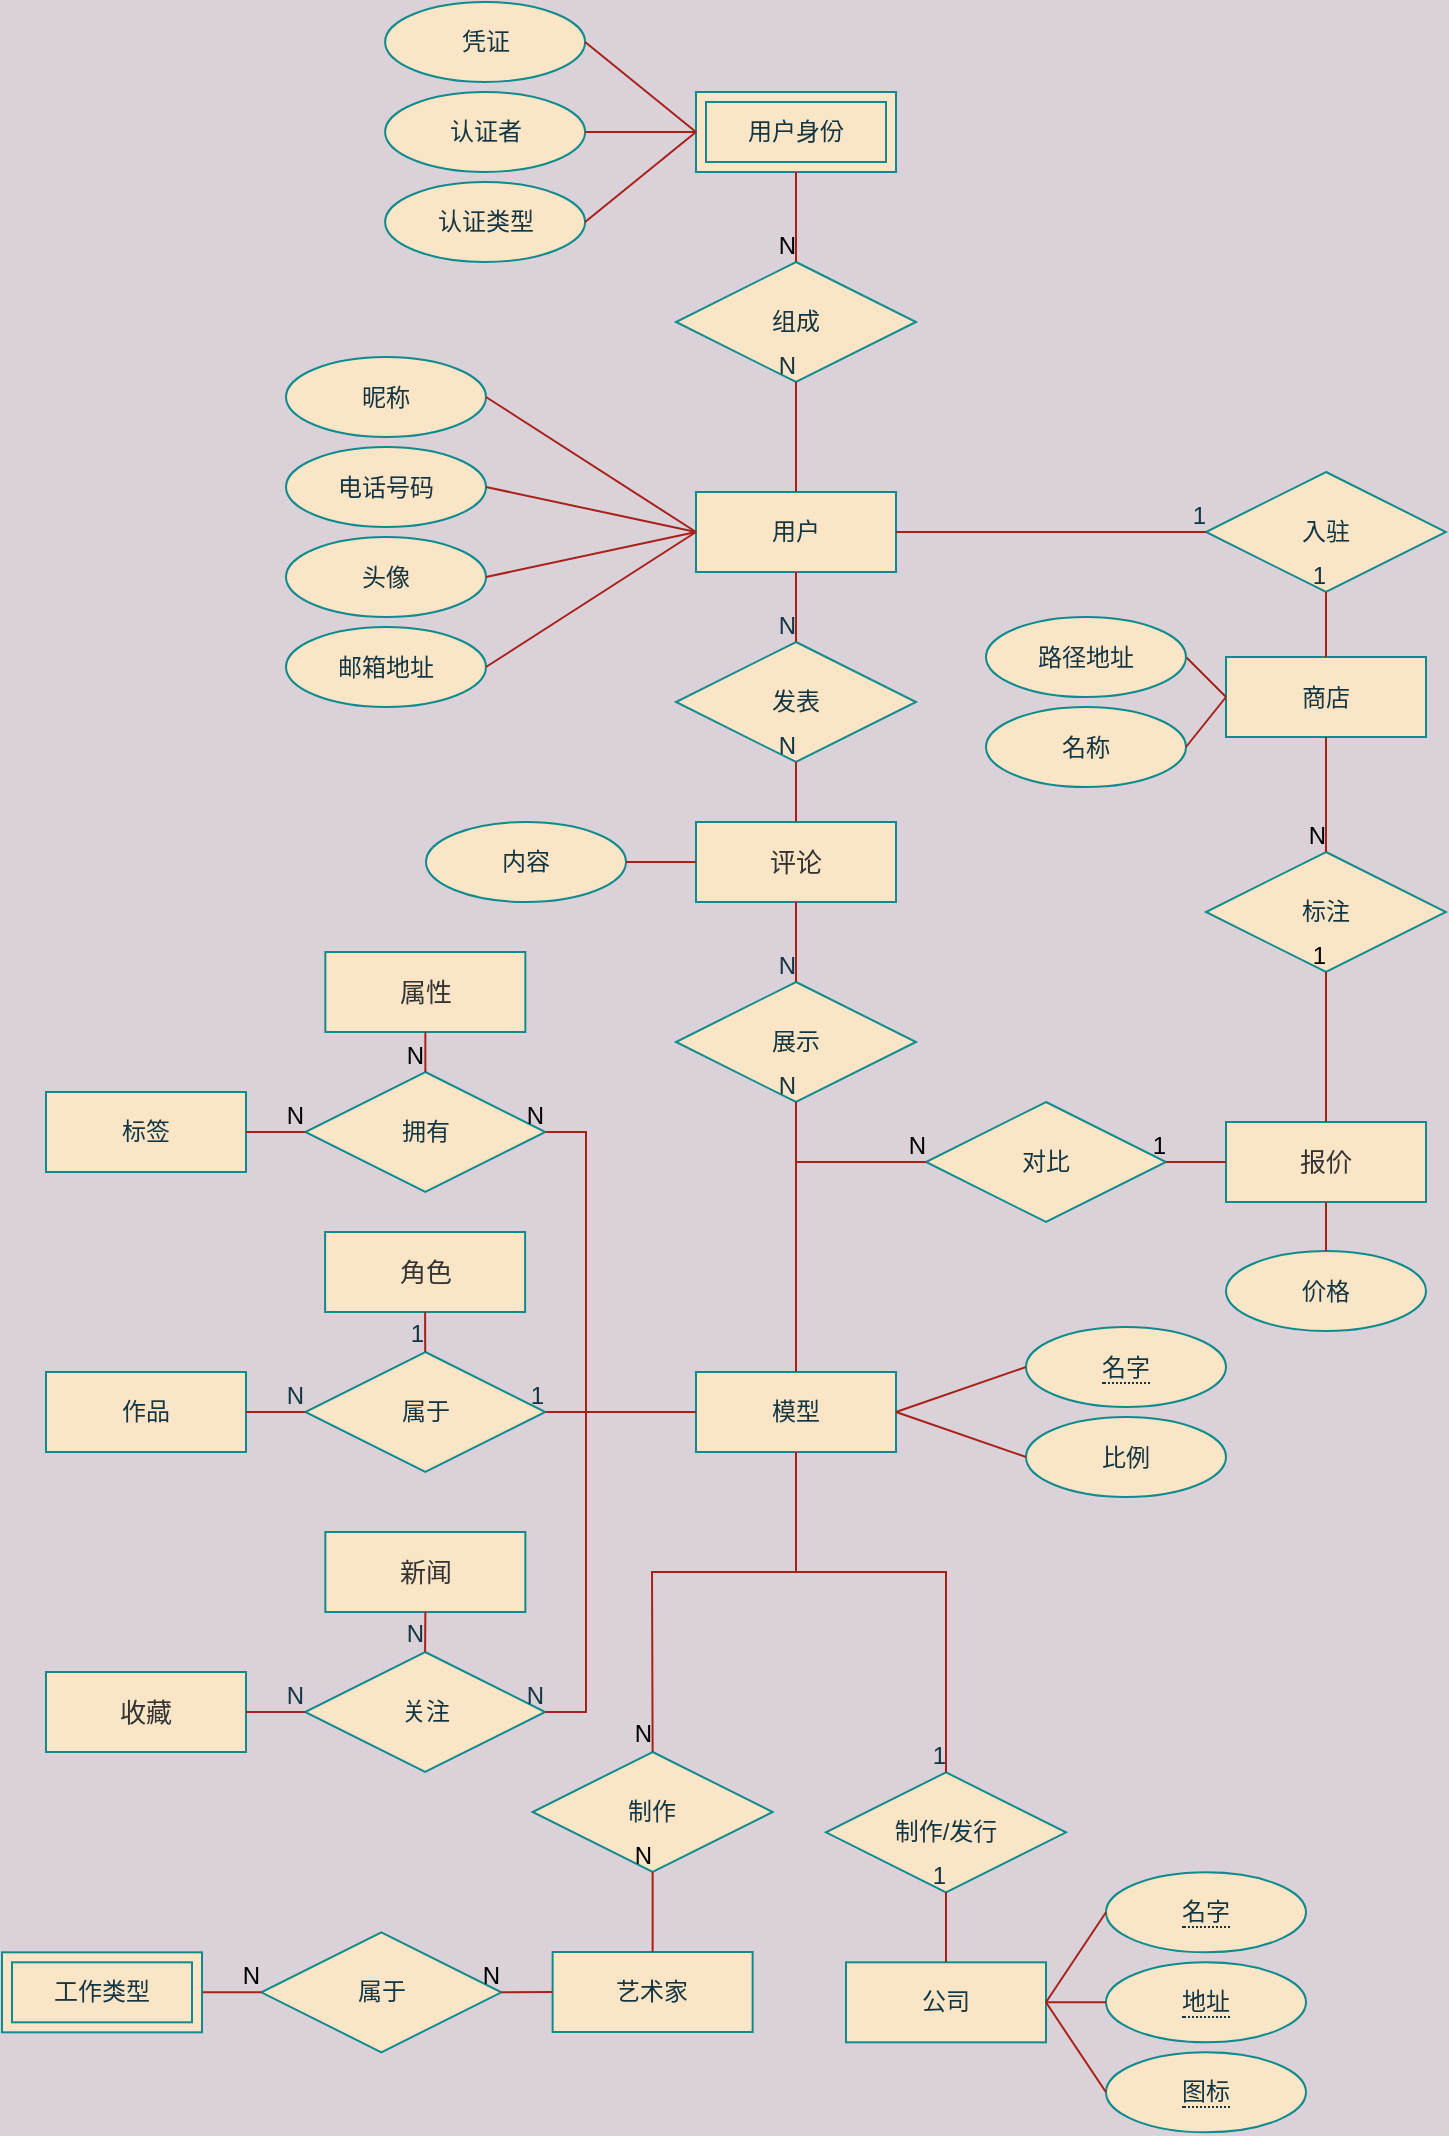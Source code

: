 <mxfile version="14.1.1" type="github">
  <diagram id="R2lEEEUBdFMjLlhIrx00" name="Page-1">
    <mxGraphModel dx="1727" dy="1070" grid="1" gridSize="10" guides="1" tooltips="1" connect="1" arrows="1" fold="1" page="1" pageScale="1" pageWidth="827" pageHeight="1169" background="#DAD2D8" math="0" shadow="0" extFonts="Permanent Marker^https://fonts.googleapis.com/css?family=Permanent+Marker">
      <root>
        <mxCell id="0" />
        <mxCell id="1" parent="0" />
        <mxCell id="1R20_Fz8d9oRuQxPapqD-1" value="用户" style="whiteSpace=wrap;html=1;align=center;fillColor=#FAE5C7;strokeColor=#0F8B8D;fontColor=#143642;" parent="1" vertex="1">
          <mxGeometry x="375" y="300" width="100" height="40" as="geometry" />
        </mxCell>
        <mxCell id="1R20_Fz8d9oRuQxPapqD-3" value="模型" style="whiteSpace=wrap;html=1;align=center;fillColor=#FAE5C7;strokeColor=#0F8B8D;fontColor=#143642;" parent="1" vertex="1">
          <mxGeometry x="375" y="740" width="100" height="40" as="geometry" />
        </mxCell>
        <mxCell id="1R20_Fz8d9oRuQxPapqD-4" value="商店" style="whiteSpace=wrap;html=1;align=center;fillColor=#FAE5C7;strokeColor=#0F8B8D;fontColor=#143642;" parent="1" vertex="1">
          <mxGeometry x="640" y="382.5" width="100" height="40" as="geometry" />
        </mxCell>
        <mxCell id="1R20_Fz8d9oRuQxPapqD-5" value="公司" style="whiteSpace=wrap;html=1;align=center;glass=0;fillColor=#FAE5C7;strokeColor=#0F8B8D;fontColor=#143642;" parent="1" vertex="1">
          <mxGeometry x="450" y="1035.16" width="100" height="40" as="geometry" />
        </mxCell>
        <mxCell id="1R20_Fz8d9oRuQxPapqD-7" value="艺术家" style="whiteSpace=wrap;html=1;align=center;fillColor=#FAE5C7;strokeColor=#0F8B8D;fontColor=#143642;" parent="1" vertex="1">
          <mxGeometry x="303.32" y="1030" width="100" height="40" as="geometry" />
        </mxCell>
        <mxCell id="1R20_Fz8d9oRuQxPapqD-9" value="标签" style="whiteSpace=wrap;html=1;align=center;fillColor=#FAE5C7;strokeColor=#0F8B8D;fontColor=#143642;" parent="1" vertex="1">
          <mxGeometry x="50" y="600" width="100" height="40" as="geometry" />
        </mxCell>
        <mxCell id="1R20_Fz8d9oRuQxPapqD-11" value="&lt;span style=&quot;color: rgb(51 , 51 , 51) ; font-family: &amp;#34;helvetica neue&amp;#34; , &amp;#34;helvetica&amp;#34; , &amp;#34;arial&amp;#34; , &amp;#34;hiragino sans gb&amp;#34; , &amp;#34;hiragino sans gb w3&amp;#34; , &amp;#34;microsoft yahei ui&amp;#34; , &amp;#34;microsoft yahei&amp;#34; , sans-serif ; font-size: 13px ; text-align: left&quot;&gt;角色&lt;/span&gt;" style="whiteSpace=wrap;html=1;align=center;fillColor=#FAE5C7;strokeColor=#0F8B8D;fontColor=#143642;" parent="1" vertex="1">
          <mxGeometry x="189.55" y="670" width="100" height="40" as="geometry" />
        </mxCell>
        <mxCell id="1R20_Fz8d9oRuQxPapqD-13" value="&lt;span style=&quot;color: rgb(51 , 51 , 51) ; font-family: &amp;#34;helvetica neue&amp;#34; , &amp;#34;helvetica&amp;#34; , &amp;#34;arial&amp;#34; , &amp;#34;hiragino sans gb&amp;#34; , &amp;#34;hiragino sans gb w3&amp;#34; , &amp;#34;microsoft yahei ui&amp;#34; , &amp;#34;microsoft yahei&amp;#34; , sans-serif ; font-size: 13px ; text-align: left&quot;&gt;属性&lt;/span&gt;" style="whiteSpace=wrap;html=1;align=center;fillColor=#FAE5C7;strokeColor=#0F8B8D;fontColor=#143642;" parent="1" vertex="1">
          <mxGeometry x="189.68" y="530" width="100" height="40" as="geometry" />
        </mxCell>
        <mxCell id="1R20_Fz8d9oRuQxPapqD-16" value="&lt;span style=&quot;color: rgb(51 , 51 , 51) ; font-family: &amp;#34;helvetica neue&amp;#34; , &amp;#34;helvetica&amp;#34; , &amp;#34;arial&amp;#34; , &amp;#34;hiragino sans gb&amp;#34; , &amp;#34;hiragino sans gb w3&amp;#34; , &amp;#34;microsoft yahei ui&amp;#34; , &amp;#34;microsoft yahei&amp;#34; , sans-serif ; font-size: 13px ; text-align: left&quot;&gt;评论&lt;/span&gt;" style="whiteSpace=wrap;html=1;align=center;fillColor=#FAE5C7;strokeColor=#0F8B8D;fontColor=#143642;" parent="1" vertex="1">
          <mxGeometry x="375" y="465" width="100" height="40" as="geometry" />
        </mxCell>
        <mxCell id="SKenWi33ArXRwIdqclE3-1" value="组成" style="shape=rhombus;perimeter=rhombusPerimeter;whiteSpace=wrap;html=1;align=center;fillColor=#FAE5C7;strokeColor=#0F8B8D;fontColor=#143642;" parent="1" vertex="1">
          <mxGeometry x="365" y="185" width="120" height="60" as="geometry" />
        </mxCell>
        <mxCell id="SKenWi33ArXRwIdqclE3-4" value="" style="endArrow=none;html=1;rounded=0;exitX=0.5;exitY=0;exitDx=0;exitDy=0;entryX=0.5;entryY=1;entryDx=0;entryDy=0;labelBackgroundColor=#DAD2D8;strokeColor=#A8201A;fontColor=#143642;" parent="1" source="1R20_Fz8d9oRuQxPapqD-1" target="SKenWi33ArXRwIdqclE3-1" edge="1">
          <mxGeometry relative="1" as="geometry">
            <mxPoint x="440" y="190" as="sourcePoint" />
            <mxPoint x="600" y="190" as="targetPoint" />
          </mxGeometry>
        </mxCell>
        <mxCell id="SKenWi33ArXRwIdqclE3-5" value="N" style="resizable=0;html=1;align=right;verticalAlign=bottom;fillColor=#FAE5C7;strokeColor=#0F8B8D;fontColor=#143642;" parent="SKenWi33ArXRwIdqclE3-4" connectable="0" vertex="1">
          <mxGeometry x="1" relative="1" as="geometry" />
        </mxCell>
        <mxCell id="SKenWi33ArXRwIdqclE3-37" value="发表" style="shape=rhombus;perimeter=rhombusPerimeter;whiteSpace=wrap;html=1;align=center;fillColor=#FAE5C7;strokeColor=#0F8B8D;fontColor=#143642;" parent="1" vertex="1">
          <mxGeometry x="365" y="375" width="120" height="60" as="geometry" />
        </mxCell>
        <mxCell id="SKenWi33ArXRwIdqclE3-39" value="" style="endArrow=none;html=1;rounded=0;exitX=0.5;exitY=1;exitDx=0;exitDy=0;entryX=0.5;entryY=0;entryDx=0;entryDy=0;labelBackgroundColor=#DAD2D8;strokeColor=#A8201A;fontColor=#143642;" parent="1" source="1R20_Fz8d9oRuQxPapqD-1" target="SKenWi33ArXRwIdqclE3-37" edge="1">
          <mxGeometry relative="1" as="geometry">
            <mxPoint x="360" y="250" as="sourcePoint" />
            <mxPoint x="520" y="250" as="targetPoint" />
          </mxGeometry>
        </mxCell>
        <mxCell id="SKenWi33ArXRwIdqclE3-40" value="N" style="resizable=0;html=1;align=right;verticalAlign=bottom;fillColor=#FAE5C7;strokeColor=#0F8B8D;fontColor=#143642;" parent="SKenWi33ArXRwIdqclE3-39" connectable="0" vertex="1">
          <mxGeometry x="1" relative="1" as="geometry" />
        </mxCell>
        <mxCell id="SKenWi33ArXRwIdqclE3-41" value="" style="endArrow=none;html=1;rounded=0;entryX=0.5;entryY=1;entryDx=0;entryDy=0;exitX=0.5;exitY=0;exitDx=0;exitDy=0;labelBackgroundColor=#DAD2D8;strokeColor=#A8201A;fontColor=#143642;" parent="1" source="1R20_Fz8d9oRuQxPapqD-16" target="SKenWi33ArXRwIdqclE3-37" edge="1">
          <mxGeometry relative="1" as="geometry">
            <mxPoint x="480" y="445" as="sourcePoint" />
            <mxPoint x="640" y="445" as="targetPoint" />
          </mxGeometry>
        </mxCell>
        <mxCell id="SKenWi33ArXRwIdqclE3-42" value="N" style="resizable=0;html=1;align=right;verticalAlign=bottom;fillColor=#FAE5C7;strokeColor=#0F8B8D;fontColor=#143642;" parent="SKenWi33ArXRwIdqclE3-41" connectable="0" vertex="1">
          <mxGeometry x="1" relative="1" as="geometry" />
        </mxCell>
        <mxCell id="SKenWi33ArXRwIdqclE3-43" value="展示" style="shape=rhombus;perimeter=rhombusPerimeter;whiteSpace=wrap;html=1;align=center;glass=0;fillColor=#FAE5C7;strokeColor=#0F8B8D;fontColor=#143642;" parent="1" vertex="1">
          <mxGeometry x="365" y="545" width="120" height="60" as="geometry" />
        </mxCell>
        <mxCell id="SKenWi33ArXRwIdqclE3-44" value="" style="endArrow=none;html=1;rounded=0;exitX=0.5;exitY=1;exitDx=0;exitDy=0;entryX=0.5;entryY=0;entryDx=0;entryDy=0;labelBackgroundColor=#DAD2D8;strokeColor=#A8201A;fontColor=#143642;" parent="1" source="1R20_Fz8d9oRuQxPapqD-16" target="SKenWi33ArXRwIdqclE3-43" edge="1">
          <mxGeometry relative="1" as="geometry">
            <mxPoint x="450" y="525" as="sourcePoint" />
            <mxPoint x="610" y="525" as="targetPoint" />
          </mxGeometry>
        </mxCell>
        <mxCell id="SKenWi33ArXRwIdqclE3-45" value="N" style="resizable=0;html=1;align=right;verticalAlign=bottom;fillColor=#FAE5C7;strokeColor=#0F8B8D;fontColor=#143642;" parent="SKenWi33ArXRwIdqclE3-44" connectable="0" vertex="1">
          <mxGeometry x="1" relative="1" as="geometry" />
        </mxCell>
        <mxCell id="SKenWi33ArXRwIdqclE3-48" value="" style="endArrow=none;html=1;rounded=0;entryX=0.5;entryY=1;entryDx=0;entryDy=0;exitX=0.5;exitY=0;exitDx=0;exitDy=0;labelBackgroundColor=#DAD2D8;strokeColor=#A8201A;fontColor=#143642;" parent="1" source="1R20_Fz8d9oRuQxPapqD-3" target="SKenWi33ArXRwIdqclE3-43" edge="1">
          <mxGeometry relative="1" as="geometry">
            <mxPoint x="460" y="495" as="sourcePoint" />
            <mxPoint x="620" y="495" as="targetPoint" />
          </mxGeometry>
        </mxCell>
        <mxCell id="SKenWi33ArXRwIdqclE3-49" value="N" style="resizable=0;html=1;align=right;verticalAlign=bottom;fillColor=#FAE5C7;strokeColor=#0F8B8D;fontColor=#143642;" parent="SKenWi33ArXRwIdqclE3-48" connectable="0" vertex="1">
          <mxGeometry x="1" relative="1" as="geometry" />
        </mxCell>
        <mxCell id="SKenWi33ArXRwIdqclE3-50" value="作品" style="whiteSpace=wrap;html=1;align=center;glass=0;fillColor=#FAE5C7;strokeColor=#0F8B8D;fontColor=#143642;" parent="1" vertex="1">
          <mxGeometry x="50" y="740" width="100" height="40" as="geometry" />
        </mxCell>
        <mxCell id="SKenWi33ArXRwIdqclE3-53" value="入驻" style="shape=rhombus;perimeter=rhombusPerimeter;whiteSpace=wrap;html=1;align=center;glass=0;fillColor=#FAE5C7;strokeColor=#0F8B8D;fontColor=#143642;" parent="1" vertex="1">
          <mxGeometry x="630" y="290" width="120" height="60" as="geometry" />
        </mxCell>
        <mxCell id="SKenWi33ArXRwIdqclE3-54" value="" style="endArrow=none;html=1;rounded=0;exitX=1;exitY=0.5;exitDx=0;exitDy=0;entryX=0;entryY=0.5;entryDx=0;entryDy=0;labelBackgroundColor=#DAD2D8;strokeColor=#A8201A;fontColor=#143642;" parent="1" source="1R20_Fz8d9oRuQxPapqD-1" target="SKenWi33ArXRwIdqclE3-53" edge="1">
          <mxGeometry relative="1" as="geometry">
            <mxPoint x="490" y="260" as="sourcePoint" />
            <mxPoint x="650" y="260" as="targetPoint" />
          </mxGeometry>
        </mxCell>
        <mxCell id="SKenWi33ArXRwIdqclE3-55" value="1" style="resizable=0;html=1;align=right;verticalAlign=bottom;fillColor=#FAE5C7;strokeColor=#0F8B8D;fontColor=#143642;" parent="SKenWi33ArXRwIdqclE3-54" connectable="0" vertex="1">
          <mxGeometry x="1" relative="1" as="geometry" />
        </mxCell>
        <mxCell id="SKenWi33ArXRwIdqclE3-56" value="" style="endArrow=none;html=1;rounded=0;entryX=0.5;entryY=1;entryDx=0;entryDy=0;exitX=0.5;exitY=0;exitDx=0;exitDy=0;labelBackgroundColor=#DAD2D8;strokeColor=#A8201A;fontColor=#143642;" parent="1" source="1R20_Fz8d9oRuQxPapqD-4" target="SKenWi33ArXRwIdqclE3-53" edge="1">
          <mxGeometry relative="1" as="geometry">
            <mxPoint x="560" y="477.5" as="sourcePoint" />
            <mxPoint x="690" y="417.5" as="targetPoint" />
          </mxGeometry>
        </mxCell>
        <mxCell id="SKenWi33ArXRwIdqclE3-57" value="1" style="resizable=0;html=1;align=right;verticalAlign=bottom;fillColor=#FAE5C7;strokeColor=#0F8B8D;fontColor=#143642;" parent="SKenWi33ArXRwIdqclE3-56" connectable="0" vertex="1">
          <mxGeometry x="1" relative="1" as="geometry" />
        </mxCell>
        <mxCell id="SKenWi33ArXRwIdqclE3-58" value="&lt;span style=&quot;color: rgb(51 , 51 , 51) ; font-family: &amp;#34;helvetica neue&amp;#34; , &amp;#34;helvetica&amp;#34; , &amp;#34;arial&amp;#34; , &amp;#34;hiragino sans gb&amp;#34; , &amp;#34;hiragino sans gb w3&amp;#34; , &amp;#34;microsoft yahei ui&amp;#34; , &amp;#34;microsoft yahei&amp;#34; , sans-serif ; font-size: 13px ; text-align: left&quot;&gt;报价&lt;/span&gt;" style="whiteSpace=wrap;html=1;align=center;glass=0;fillColor=#FAE5C7;strokeColor=#0F8B8D;fontColor=#143642;" parent="1" vertex="1">
          <mxGeometry x="640" y="615" width="100" height="40" as="geometry" />
        </mxCell>
        <mxCell id="SKenWi33ArXRwIdqclE3-74" value="制作/发行" style="shape=rhombus;perimeter=rhombusPerimeter;whiteSpace=wrap;html=1;align=center;glass=0;fillColor=#FAE5C7;strokeColor=#0F8B8D;fontColor=#143642;" parent="1" vertex="1">
          <mxGeometry x="440" y="940.16" width="120" height="60" as="geometry" />
        </mxCell>
        <mxCell id="SKenWi33ArXRwIdqclE3-80" value="" style="endArrow=none;html=1;rounded=0;exitX=0.5;exitY=1;exitDx=0;exitDy=0;entryX=0.5;entryY=0;entryDx=0;entryDy=0;labelBackgroundColor=#DAD2D8;strokeColor=#A8201A;fontColor=#143642;" parent="1" source="1R20_Fz8d9oRuQxPapqD-3" target="SKenWi33ArXRwIdqclE3-74" edge="1">
          <mxGeometry relative="1" as="geometry">
            <mxPoint x="430" y="830" as="sourcePoint" />
            <mxPoint x="590" y="830" as="targetPoint" />
            <Array as="points">
              <mxPoint x="425" y="840" />
              <mxPoint x="500" y="840" />
            </Array>
          </mxGeometry>
        </mxCell>
        <mxCell id="SKenWi33ArXRwIdqclE3-81" value="1" style="resizable=0;html=1;align=right;verticalAlign=bottom;fillColor=#FAE5C7;strokeColor=#0F8B8D;fontColor=#143642;" parent="SKenWi33ArXRwIdqclE3-80" connectable="0" vertex="1">
          <mxGeometry x="1" relative="1" as="geometry" />
        </mxCell>
        <mxCell id="SKenWi33ArXRwIdqclE3-82" value="" style="endArrow=none;html=1;rounded=0;exitX=0.5;exitY=0;exitDx=0;exitDy=0;entryX=0.5;entryY=1;entryDx=0;entryDy=0;labelBackgroundColor=#DAD2D8;strokeColor=#A8201A;fontColor=#143642;" parent="1" source="1R20_Fz8d9oRuQxPapqD-5" target="SKenWi33ArXRwIdqclE3-74" edge="1">
          <mxGeometry relative="1" as="geometry">
            <mxPoint x="300" y="1050.16" as="sourcePoint" />
            <mxPoint x="570" y="930.16" as="targetPoint" />
          </mxGeometry>
        </mxCell>
        <mxCell id="SKenWi33ArXRwIdqclE3-83" value="1" style="resizable=0;html=1;align=right;verticalAlign=bottom;fillColor=#FAE5C7;strokeColor=#0F8B8D;fontColor=#143642;" parent="SKenWi33ArXRwIdqclE3-82" connectable="0" vertex="1">
          <mxGeometry x="1" relative="1" as="geometry" />
        </mxCell>
        <mxCell id="SKenWi33ArXRwIdqclE3-84" value="属于" style="shape=rhombus;perimeter=rhombusPerimeter;whiteSpace=wrap;html=1;align=center;glass=0;fillColor=#FAE5C7;strokeColor=#0F8B8D;fontColor=#143642;" parent="1" vertex="1">
          <mxGeometry x="179.68" y="730" width="120" height="60" as="geometry" />
        </mxCell>
        <mxCell id="SKenWi33ArXRwIdqclE3-85" value="" style="endArrow=none;html=1;rounded=0;entryX=1;entryY=0.5;entryDx=0;entryDy=0;exitX=0;exitY=0.5;exitDx=0;exitDy=0;labelBackgroundColor=#DAD2D8;strokeColor=#A8201A;fontColor=#143642;" parent="1" source="1R20_Fz8d9oRuQxPapqD-3" target="SKenWi33ArXRwIdqclE3-84" edge="1">
          <mxGeometry relative="1" as="geometry">
            <mxPoint x="380" y="850" as="sourcePoint" />
            <mxPoint x="540" y="850" as="targetPoint" />
            <Array as="points">
              <mxPoint x="320" y="760" />
            </Array>
          </mxGeometry>
        </mxCell>
        <mxCell id="SKenWi33ArXRwIdqclE3-86" value="1" style="resizable=0;html=1;align=right;verticalAlign=bottom;fillColor=#FAE5C7;strokeColor=#0F8B8D;fontColor=#143642;" parent="SKenWi33ArXRwIdqclE3-85" connectable="0" vertex="1">
          <mxGeometry x="1" relative="1" as="geometry" />
        </mxCell>
        <mxCell id="SKenWi33ArXRwIdqclE3-92" value="" style="endArrow=none;html=1;rounded=0;entryX=0;entryY=0.5;entryDx=0;entryDy=0;exitX=1;exitY=0.5;exitDx=0;exitDy=0;labelBackgroundColor=#DAD2D8;strokeColor=#A8201A;fontColor=#143642;" parent="1" source="SKenWi33ArXRwIdqclE3-50" target="SKenWi33ArXRwIdqclE3-84" edge="1">
          <mxGeometry relative="1" as="geometry">
            <mxPoint x="179.68" y="890" as="sourcePoint" />
            <mxPoint x="339.68" y="890" as="targetPoint" />
          </mxGeometry>
        </mxCell>
        <mxCell id="SKenWi33ArXRwIdqclE3-93" value="N" style="resizable=0;html=1;align=right;verticalAlign=bottom;fillColor=#FAE5C7;strokeColor=#0F8B8D;fontColor=#143642;" parent="SKenWi33ArXRwIdqclE3-92" connectable="0" vertex="1">
          <mxGeometry x="1" relative="1" as="geometry" />
        </mxCell>
        <mxCell id="SKenWi33ArXRwIdqclE3-97" value="" style="endArrow=none;html=1;rounded=0;exitX=0.5;exitY=1;exitDx=0;exitDy=0;labelBackgroundColor=#DAD2D8;strokeColor=#A8201A;fontColor=#143642;" parent="1" source="1R20_Fz8d9oRuQxPapqD-11" target="SKenWi33ArXRwIdqclE3-84" edge="1">
          <mxGeometry relative="1" as="geometry">
            <mxPoint x="639.55" y="710" as="sourcePoint" />
            <mxPoint x="260" y="770" as="targetPoint" />
          </mxGeometry>
        </mxCell>
        <mxCell id="SKenWi33ArXRwIdqclE3-98" value="1" style="resizable=0;html=1;align=right;verticalAlign=bottom;fillColor=#FAE5C7;strokeColor=#0F8B8D;fontColor=#143642;" parent="SKenWi33ArXRwIdqclE3-97" connectable="0" vertex="1">
          <mxGeometry x="1" relative="1" as="geometry" />
        </mxCell>
        <mxCell id="djBL_zfnkZg27sY6-a1C-2" value="标注" style="shape=rhombus;perimeter=rhombusPerimeter;whiteSpace=wrap;html=1;align=center;rounded=0;sketch=0;strokeColor=#0F8B8D;fillColor=#FAE5C7;fontColor=#143642;" parent="1" vertex="1">
          <mxGeometry x="630" y="480" width="120" height="60" as="geometry" />
        </mxCell>
        <mxCell id="djBL_zfnkZg27sY6-a1C-6" value="" style="endArrow=none;html=1;rounded=0;strokeColor=#A8201A;fillColor=#FAE5C7;fontColor=#143642;exitX=0.5;exitY=1;exitDx=0;exitDy=0;entryX=0.5;entryY=0;entryDx=0;entryDy=0;" parent="1" source="1R20_Fz8d9oRuQxPapqD-4" target="djBL_zfnkZg27sY6-a1C-2" edge="1">
          <mxGeometry relative="1" as="geometry">
            <mxPoint x="700" y="375" as="sourcePoint" />
            <mxPoint x="780" y="375" as="targetPoint" />
          </mxGeometry>
        </mxCell>
        <mxCell id="djBL_zfnkZg27sY6-a1C-7" value="N" style="resizable=0;html=1;align=right;verticalAlign=bottom;" parent="djBL_zfnkZg27sY6-a1C-6" connectable="0" vertex="1">
          <mxGeometry x="1" relative="1" as="geometry" />
        </mxCell>
        <mxCell id="djBL_zfnkZg27sY6-a1C-10" value="对比" style="shape=rhombus;perimeter=rhombusPerimeter;whiteSpace=wrap;html=1;align=center;rounded=0;sketch=0;strokeColor=#0F8B8D;fillColor=#FAE5C7;fontColor=#143642;" parent="1" vertex="1">
          <mxGeometry x="490" y="605" width="120" height="60" as="geometry" />
        </mxCell>
        <mxCell id="djBL_zfnkZg27sY6-a1C-11" value="" style="endArrow=none;html=1;rounded=0;strokeColor=#A8201A;fillColor=#FAE5C7;fontColor=#143642;entryX=0;entryY=0.5;entryDx=0;entryDy=0;exitX=0.5;exitY=0;exitDx=0;exitDy=0;" parent="1" source="1R20_Fz8d9oRuQxPapqD-3" target="djBL_zfnkZg27sY6-a1C-10" edge="1">
          <mxGeometry relative="1" as="geometry">
            <mxPoint x="480" y="625" as="sourcePoint" />
            <mxPoint x="640" y="625" as="targetPoint" />
            <Array as="points">
              <mxPoint x="425" y="635" />
            </Array>
          </mxGeometry>
        </mxCell>
        <mxCell id="djBL_zfnkZg27sY6-a1C-12" value="N" style="resizable=0;html=1;align=right;verticalAlign=bottom;" parent="djBL_zfnkZg27sY6-a1C-11" connectable="0" vertex="1">
          <mxGeometry x="1" relative="1" as="geometry" />
        </mxCell>
        <mxCell id="djBL_zfnkZg27sY6-a1C-15" value="" style="endArrow=none;html=1;rounded=0;strokeColor=#A8201A;fillColor=#FAE5C7;fontColor=#143642;entryX=1;entryY=0.5;entryDx=0;entryDy=0;exitX=0;exitY=0.5;exitDx=0;exitDy=0;" parent="1" source="SKenWi33ArXRwIdqclE3-58" target="djBL_zfnkZg27sY6-a1C-10" edge="1">
          <mxGeometry relative="1" as="geometry">
            <mxPoint x="570" y="485" as="sourcePoint" />
            <mxPoint x="680" y="515" as="targetPoint" />
          </mxGeometry>
        </mxCell>
        <mxCell id="djBL_zfnkZg27sY6-a1C-16" value="1" style="resizable=0;html=1;align=right;verticalAlign=bottom;" parent="djBL_zfnkZg27sY6-a1C-15" connectable="0" vertex="1">
          <mxGeometry x="1" relative="1" as="geometry" />
        </mxCell>
        <mxCell id="djBL_zfnkZg27sY6-a1C-17" value="" style="endArrow=none;html=1;rounded=0;strokeColor=#A8201A;fillColor=#FAE5C7;fontColor=#143642;exitX=0.5;exitY=0;exitDx=0;exitDy=0;entryX=0.5;entryY=1;entryDx=0;entryDy=0;" parent="1" source="SKenWi33ArXRwIdqclE3-58" target="djBL_zfnkZg27sY6-a1C-2" edge="1">
          <mxGeometry relative="1" as="geometry">
            <mxPoint x="760" y="465" as="sourcePoint" />
            <mxPoint x="920" y="465" as="targetPoint" />
          </mxGeometry>
        </mxCell>
        <mxCell id="djBL_zfnkZg27sY6-a1C-18" value="1" style="resizable=0;html=1;align=right;verticalAlign=bottom;" parent="djBL_zfnkZg27sY6-a1C-17" connectable="0" vertex="1">
          <mxGeometry x="1" relative="1" as="geometry" />
        </mxCell>
        <mxCell id="djBL_zfnkZg27sY6-a1C-19" value="用户身份" style="shape=ext;margin=3;double=1;whiteSpace=wrap;html=1;align=center;rounded=0;sketch=0;strokeColor=#0F8B8D;fillColor=#FAE5C7;fontColor=#143642;" parent="1" vertex="1">
          <mxGeometry x="375" y="100" width="100" height="40" as="geometry" />
        </mxCell>
        <mxCell id="djBL_zfnkZg27sY6-a1C-20" value="认证类型" style="ellipse;whiteSpace=wrap;html=1;align=center;rounded=0;sketch=0;strokeColor=#0F8B8D;fillColor=#FAE5C7;fontColor=#143642;" parent="1" vertex="1">
          <mxGeometry x="219.55" y="145" width="100" height="40" as="geometry" />
        </mxCell>
        <mxCell id="djBL_zfnkZg27sY6-a1C-21" value="认证者" style="ellipse;whiteSpace=wrap;html=1;align=center;rounded=0;sketch=0;strokeColor=#0F8B8D;fillColor=#FAE5C7;fontColor=#143642;" parent="1" vertex="1">
          <mxGeometry x="219.55" y="100" width="100" height="40" as="geometry" />
        </mxCell>
        <mxCell id="djBL_zfnkZg27sY6-a1C-22" value="凭证" style="ellipse;whiteSpace=wrap;html=1;align=center;rounded=0;sketch=0;strokeColor=#0F8B8D;fillColor=#FAE5C7;fontColor=#143642;" parent="1" vertex="1">
          <mxGeometry x="219.55" y="55" width="100" height="40" as="geometry" />
        </mxCell>
        <mxCell id="djBL_zfnkZg27sY6-a1C-24" value="" style="endArrow=none;html=1;rounded=0;strokeColor=#A8201A;fillColor=#FAE5C7;fontColor=#143642;exitX=1;exitY=0.5;exitDx=0;exitDy=0;entryX=0;entryY=0.5;entryDx=0;entryDy=0;" parent="1" source="djBL_zfnkZg27sY6-a1C-20" target="djBL_zfnkZg27sY6-a1C-19" edge="1">
          <mxGeometry relative="1" as="geometry">
            <mxPoint x="290" y="100" as="sourcePoint" />
            <mxPoint x="370" y="120" as="targetPoint" />
          </mxGeometry>
        </mxCell>
        <mxCell id="djBL_zfnkZg27sY6-a1C-25" value="" style="endArrow=none;html=1;rounded=0;strokeColor=#A8201A;fillColor=#FAE5C7;fontColor=#143642;exitX=1;exitY=0.5;exitDx=0;exitDy=0;entryX=0;entryY=0.5;entryDx=0;entryDy=0;" parent="1" source="djBL_zfnkZg27sY6-a1C-21" target="djBL_zfnkZg27sY6-a1C-19" edge="1">
          <mxGeometry relative="1" as="geometry">
            <mxPoint x="335" y="80" as="sourcePoint" />
            <mxPoint x="350" y="120" as="targetPoint" />
          </mxGeometry>
        </mxCell>
        <mxCell id="djBL_zfnkZg27sY6-a1C-26" value="" style="endArrow=none;html=1;rounded=0;strokeColor=#A8201A;fillColor=#FAE5C7;fontColor=#143642;exitX=1;exitY=0.5;exitDx=0;exitDy=0;entryX=0;entryY=0.5;entryDx=0;entryDy=0;" parent="1" source="djBL_zfnkZg27sY6-a1C-22" target="djBL_zfnkZg27sY6-a1C-19" edge="1">
          <mxGeometry relative="1" as="geometry">
            <mxPoint x="345" y="90" as="sourcePoint" />
            <mxPoint x="360" y="160" as="targetPoint" />
          </mxGeometry>
        </mxCell>
        <mxCell id="djBL_zfnkZg27sY6-a1C-27" value="电话号码" style="ellipse;whiteSpace=wrap;html=1;align=center;rounded=0;sketch=0;strokeColor=#0F8B8D;fillColor=#FAE5C7;fontColor=#143642;" parent="1" vertex="1">
          <mxGeometry x="170" y="277.5" width="100" height="40" as="geometry" />
        </mxCell>
        <mxCell id="djBL_zfnkZg27sY6-a1C-28" value="昵称" style="ellipse;whiteSpace=wrap;html=1;align=center;rounded=0;sketch=0;strokeColor=#0F8B8D;fillColor=#FAE5C7;fontColor=#143642;" parent="1" vertex="1">
          <mxGeometry x="170" y="232.5" width="100" height="40" as="geometry" />
        </mxCell>
        <mxCell id="djBL_zfnkZg27sY6-a1C-29" value="邮箱地址" style="ellipse;whiteSpace=wrap;html=1;align=center;rounded=0;sketch=0;strokeColor=#0F8B8D;fillColor=#FAE5C7;fontColor=#143642;" parent="1" vertex="1">
          <mxGeometry x="170" y="367.5" width="100" height="40" as="geometry" />
        </mxCell>
        <mxCell id="djBL_zfnkZg27sY6-a1C-30" value="头像" style="ellipse;whiteSpace=wrap;html=1;align=center;rounded=0;sketch=0;strokeColor=#0F8B8D;fillColor=#FAE5C7;fontColor=#143642;" parent="1" vertex="1">
          <mxGeometry x="170" y="322.5" width="100" height="40" as="geometry" />
        </mxCell>
        <mxCell id="djBL_zfnkZg27sY6-a1C-31" value="" style="endArrow=none;html=1;rounded=0;strokeColor=#A8201A;fillColor=#FAE5C7;fontColor=#143642;exitX=1;exitY=0.5;exitDx=0;exitDy=0;entryX=0;entryY=0.5;entryDx=0;entryDy=0;" parent="1" source="djBL_zfnkZg27sY6-a1C-28" target="1R20_Fz8d9oRuQxPapqD-1" edge="1">
          <mxGeometry relative="1" as="geometry">
            <mxPoint x="530" y="70" as="sourcePoint" />
            <mxPoint x="435" y="110" as="targetPoint" />
          </mxGeometry>
        </mxCell>
        <mxCell id="djBL_zfnkZg27sY6-a1C-32" value="" style="endArrow=none;html=1;rounded=0;strokeColor=#A8201A;fillColor=#FAE5C7;fontColor=#143642;exitX=1;exitY=0.5;exitDx=0;exitDy=0;entryX=0;entryY=0.5;entryDx=0;entryDy=0;" parent="1" source="djBL_zfnkZg27sY6-a1C-27" target="1R20_Fz8d9oRuQxPapqD-1" edge="1">
          <mxGeometry relative="1" as="geometry">
            <mxPoint x="660" y="90" as="sourcePoint" />
            <mxPoint x="580" y="180" as="targetPoint" />
          </mxGeometry>
        </mxCell>
        <mxCell id="djBL_zfnkZg27sY6-a1C-33" value="" style="endArrow=none;html=1;rounded=0;strokeColor=#A8201A;fillColor=#FAE5C7;fontColor=#143642;entryX=0;entryY=0.5;entryDx=0;entryDy=0;exitX=1;exitY=0.5;exitDx=0;exitDy=0;" parent="1" source="djBL_zfnkZg27sY6-a1C-30" target="1R20_Fz8d9oRuQxPapqD-1" edge="1">
          <mxGeometry relative="1" as="geometry">
            <mxPoint x="240" y="350" as="sourcePoint" />
            <mxPoint x="590" y="190" as="targetPoint" />
          </mxGeometry>
        </mxCell>
        <mxCell id="djBL_zfnkZg27sY6-a1C-34" value="" style="endArrow=none;html=1;rounded=0;strokeColor=#A8201A;fillColor=#FAE5C7;fontColor=#143642;exitX=1;exitY=0.5;exitDx=0;exitDy=0;entryX=0;entryY=0.5;entryDx=0;entryDy=0;" parent="1" source="djBL_zfnkZg27sY6-a1C-29" target="1R20_Fz8d9oRuQxPapqD-1" edge="1">
          <mxGeometry relative="1" as="geometry">
            <mxPoint x="680" y="190" as="sourcePoint" />
            <mxPoint x="600" y="280" as="targetPoint" />
          </mxGeometry>
        </mxCell>
        <mxCell id="djBL_zfnkZg27sY6-a1C-35" value="内容" style="ellipse;whiteSpace=wrap;html=1;align=center;rounded=0;sketch=0;strokeColor=#0F8B8D;fillColor=#FAE5C7;fontColor=#143642;" parent="1" vertex="1">
          <mxGeometry x="240" y="465" width="100" height="40" as="geometry" />
        </mxCell>
        <mxCell id="djBL_zfnkZg27sY6-a1C-36" value="" style="endArrow=none;html=1;rounded=0;strokeColor=#A8201A;fillColor=#FAE5C7;fontColor=#143642;entryX=1;entryY=0.5;entryDx=0;entryDy=0;exitX=0;exitY=0.5;exitDx=0;exitDy=0;" parent="1" source="1R20_Fz8d9oRuQxPapqD-4" target="djBL_zfnkZg27sY6-a1C-38" edge="1">
          <mxGeometry relative="1" as="geometry">
            <mxPoint x="620" y="352.5" as="sourcePoint" />
            <mxPoint x="670" y="482.5" as="targetPoint" />
          </mxGeometry>
        </mxCell>
        <mxCell id="djBL_zfnkZg27sY6-a1C-37" value="" style="endArrow=none;html=1;rounded=0;strokeColor=#A8201A;fillColor=#FAE5C7;fontColor=#143642;exitX=1;exitY=0.5;exitDx=0;exitDy=0;entryX=0;entryY=0.5;entryDx=0;entryDy=0;" parent="1" source="djBL_zfnkZg27sY6-a1C-35" target="1R20_Fz8d9oRuQxPapqD-16" edge="1">
          <mxGeometry relative="1" as="geometry">
            <mxPoint x="220" y="525" as="sourcePoint" />
            <mxPoint x="380" y="525" as="targetPoint" />
          </mxGeometry>
        </mxCell>
        <mxCell id="djBL_zfnkZg27sY6-a1C-38" value="路径地址" style="ellipse;whiteSpace=wrap;html=1;align=center;rounded=0;sketch=0;strokeColor=#0F8B8D;fillColor=#FAE5C7;fontColor=#143642;" parent="1" vertex="1">
          <mxGeometry x="520" y="362.5" width="100" height="40" as="geometry" />
        </mxCell>
        <mxCell id="djBL_zfnkZg27sY6-a1C-39" value="名称" style="ellipse;whiteSpace=wrap;html=1;align=center;rounded=0;sketch=0;strokeColor=#0F8B8D;fillColor=#FAE5C7;fontColor=#143642;" parent="1" vertex="1">
          <mxGeometry x="520" y="407.5" width="100" height="40" as="geometry" />
        </mxCell>
        <mxCell id="djBL_zfnkZg27sY6-a1C-40" value="" style="endArrow=none;html=1;rounded=0;strokeColor=#A8201A;fillColor=#FAE5C7;fontColor=#143642;entryX=0;entryY=0.5;entryDx=0;entryDy=0;exitX=1;exitY=0.5;exitDx=0;exitDy=0;" parent="1" source="djBL_zfnkZg27sY6-a1C-39" target="1R20_Fz8d9oRuQxPapqD-4" edge="1">
          <mxGeometry relative="1" as="geometry">
            <mxPoint x="670" y="432.5" as="sourcePoint" />
            <mxPoint x="630" y="402.5" as="targetPoint" />
          </mxGeometry>
        </mxCell>
        <mxCell id="djBL_zfnkZg27sY6-a1C-41" value="价格" style="ellipse;whiteSpace=wrap;html=1;align=center;rounded=0;sketch=0;strokeColor=#0F8B8D;fillColor=#FAE5C7;fontColor=#143642;" parent="1" vertex="1">
          <mxGeometry x="640" y="679.5" width="100" height="40" as="geometry" />
        </mxCell>
        <mxCell id="djBL_zfnkZg27sY6-a1C-45" value="" style="endArrow=none;html=1;rounded=0;strokeColor=#A8201A;fillColor=#FAE5C7;fontColor=#143642;entryX=0.5;entryY=1;entryDx=0;entryDy=0;exitX=0.5;exitY=0;exitDx=0;exitDy=0;" parent="1" source="djBL_zfnkZg27sY6-a1C-41" target="SKenWi33ArXRwIdqclE3-58" edge="1">
          <mxGeometry relative="1" as="geometry">
            <mxPoint x="730" y="675" as="sourcePoint" />
            <mxPoint x="680" y="665" as="targetPoint" />
          </mxGeometry>
        </mxCell>
        <mxCell id="djBL_zfnkZg27sY6-a1C-46" value="&lt;span style=&quot;border-bottom: 1px dotted&quot;&gt;名字&lt;/span&gt;" style="ellipse;whiteSpace=wrap;html=1;align=center;rounded=0;sketch=0;strokeColor=#0F8B8D;fillColor=#FAE5C7;fontColor=#143642;" parent="1" vertex="1">
          <mxGeometry x="580" y="990.16" width="100" height="40" as="geometry" />
        </mxCell>
        <mxCell id="djBL_zfnkZg27sY6-a1C-47" value="&lt;span style=&quot;border-bottom: 1px dotted&quot;&gt;地址&lt;/span&gt;" style="ellipse;whiteSpace=wrap;html=1;align=center;rounded=0;sketch=0;strokeColor=#0F8B8D;fillColor=#FAE5C7;fontColor=#143642;" parent="1" vertex="1">
          <mxGeometry x="580" y="1035.16" width="100" height="40" as="geometry" />
        </mxCell>
        <mxCell id="djBL_zfnkZg27sY6-a1C-48" value="&lt;span style=&quot;border-bottom: 1px dotted&quot;&gt;图标&lt;/span&gt;" style="ellipse;whiteSpace=wrap;html=1;align=center;rounded=0;sketch=0;strokeColor=#0F8B8D;fillColor=#FAE5C7;fontColor=#143642;" parent="1" vertex="1">
          <mxGeometry x="580" y="1080.16" width="100" height="40" as="geometry" />
        </mxCell>
        <mxCell id="djBL_zfnkZg27sY6-a1C-49" value="" style="endArrow=none;html=1;rounded=0;strokeColor=#A8201A;fillColor=#FAE5C7;fontColor=#143642;exitX=1;exitY=0.5;exitDx=0;exitDy=0;entryX=0;entryY=0.5;entryDx=0;entryDy=0;" parent="1" source="1R20_Fz8d9oRuQxPapqD-5" target="djBL_zfnkZg27sY6-a1C-48" edge="1">
          <mxGeometry relative="1" as="geometry">
            <mxPoint x="570" y="725.16" as="sourcePoint" />
            <mxPoint x="570" y="1075.16" as="targetPoint" />
          </mxGeometry>
        </mxCell>
        <mxCell id="djBL_zfnkZg27sY6-a1C-53" value="" style="endArrow=none;html=1;rounded=0;strokeColor=#A8201A;fillColor=#FAE5C7;fontColor=#143642;entryX=0;entryY=0.5;entryDx=0;entryDy=0;exitX=1;exitY=0.5;exitDx=0;exitDy=0;" parent="1" source="1R20_Fz8d9oRuQxPapqD-5" target="djBL_zfnkZg27sY6-a1C-46" edge="1">
          <mxGeometry relative="1" as="geometry">
            <mxPoint x="680" y="935.16" as="sourcePoint" />
            <mxPoint x="710" y="995.16" as="targetPoint" />
          </mxGeometry>
        </mxCell>
        <mxCell id="djBL_zfnkZg27sY6-a1C-54" value="" style="endArrow=none;html=1;rounded=0;strokeColor=#A8201A;fillColor=#FAE5C7;fontColor=#143642;entryX=0;entryY=0.5;entryDx=0;entryDy=0;exitX=1;exitY=0.5;exitDx=0;exitDy=0;" parent="1" source="1R20_Fz8d9oRuQxPapqD-5" target="djBL_zfnkZg27sY6-a1C-47" edge="1">
          <mxGeometry relative="1" as="geometry">
            <mxPoint x="690" y="945.16" as="sourcePoint" />
            <mxPoint x="720" y="1005.16" as="targetPoint" />
          </mxGeometry>
        </mxCell>
        <mxCell id="djBL_zfnkZg27sY6-a1C-55" value="拥有" style="shape=rhombus;perimeter=rhombusPerimeter;whiteSpace=wrap;html=1;align=center;rounded=0;sketch=0;strokeColor=#0F8B8D;fillColor=#FAE5C7;fontColor=#143642;" parent="1" vertex="1">
          <mxGeometry x="179.68" y="590" width="120" height="60" as="geometry" />
        </mxCell>
        <mxCell id="djBL_zfnkZg27sY6-a1C-56" value="" style="endArrow=none;html=1;rounded=0;strokeColor=#A8201A;fillColor=#FAE5C7;fontColor=#143642;entryX=1;entryY=0.5;entryDx=0;entryDy=0;exitX=0;exitY=0.5;exitDx=0;exitDy=0;" parent="1" source="1R20_Fz8d9oRuQxPapqD-3" target="djBL_zfnkZg27sY6-a1C-55" edge="1">
          <mxGeometry relative="1" as="geometry">
            <mxPoint x="660" y="700" as="sourcePoint" />
            <mxPoint x="810" y="720" as="targetPoint" />
            <Array as="points">
              <mxPoint x="320" y="760" />
              <mxPoint x="320" y="620" />
            </Array>
          </mxGeometry>
        </mxCell>
        <mxCell id="djBL_zfnkZg27sY6-a1C-57" value="N" style="resizable=0;html=1;align=right;verticalAlign=bottom;" parent="djBL_zfnkZg27sY6-a1C-56" connectable="0" vertex="1">
          <mxGeometry x="1" relative="1" as="geometry" />
        </mxCell>
        <mxCell id="djBL_zfnkZg27sY6-a1C-58" value="" style="endArrow=none;html=1;rounded=0;strokeColor=#A8201A;fillColor=#FAE5C7;fontColor=#143642;entryX=0;entryY=0.5;entryDx=0;entryDy=0;exitX=1;exitY=0.5;exitDx=0;exitDy=0;" parent="1" source="1R20_Fz8d9oRuQxPapqD-9" target="djBL_zfnkZg27sY6-a1C-55" edge="1">
          <mxGeometry relative="1" as="geometry">
            <mxPoint x="364.68" y="630" as="sourcePoint" />
            <mxPoint x="309.68" y="620" as="targetPoint" />
          </mxGeometry>
        </mxCell>
        <mxCell id="djBL_zfnkZg27sY6-a1C-59" value="N" style="resizable=0;html=1;align=right;verticalAlign=bottom;" parent="djBL_zfnkZg27sY6-a1C-58" connectable="0" vertex="1">
          <mxGeometry x="1" relative="1" as="geometry" />
        </mxCell>
        <mxCell id="djBL_zfnkZg27sY6-a1C-60" value="" style="endArrow=none;html=1;rounded=0;strokeColor=#A8201A;fillColor=#FAE5C7;fontColor=#143642;exitX=0.5;exitY=1;exitDx=0;exitDy=0;entryX=0.5;entryY=0;entryDx=0;entryDy=0;" parent="1" source="1R20_Fz8d9oRuQxPapqD-13" target="djBL_zfnkZg27sY6-a1C-55" edge="1">
          <mxGeometry relative="1" as="geometry">
            <mxPoint x="374.68" y="540" as="sourcePoint" />
            <mxPoint x="179.68" y="510" as="targetPoint" />
          </mxGeometry>
        </mxCell>
        <mxCell id="djBL_zfnkZg27sY6-a1C-61" value="N" style="resizable=0;html=1;align=right;verticalAlign=bottom;" parent="djBL_zfnkZg27sY6-a1C-60" connectable="0" vertex="1">
          <mxGeometry x="1" relative="1" as="geometry" />
        </mxCell>
        <mxCell id="djBL_zfnkZg27sY6-a1C-62" value="制作" style="shape=rhombus;perimeter=rhombusPerimeter;whiteSpace=wrap;html=1;align=center;rounded=0;sketch=0;strokeColor=#0F8B8D;fillColor=#FAE5C7;fontColor=#143642;" parent="1" vertex="1">
          <mxGeometry x="293.32" y="930" width="120" height="60" as="geometry" />
        </mxCell>
        <mxCell id="djBL_zfnkZg27sY6-a1C-63" value="" style="endArrow=none;html=1;rounded=0;strokeColor=#A8201A;fillColor=#FAE5C7;fontColor=#143642;entryX=0.5;entryY=0;entryDx=0;entryDy=0;exitX=0.5;exitY=1;exitDx=0;exitDy=0;" parent="1" source="1R20_Fz8d9oRuQxPapqD-3" target="djBL_zfnkZg27sY6-a1C-62" edge="1">
          <mxGeometry relative="1" as="geometry">
            <mxPoint x="425" y="800" as="sourcePoint" />
            <mxPoint x="470" y="870" as="targetPoint" />
            <Array as="points">
              <mxPoint x="425" y="840" />
              <mxPoint x="353" y="840" />
            </Array>
          </mxGeometry>
        </mxCell>
        <mxCell id="djBL_zfnkZg27sY6-a1C-64" value="N" style="resizable=0;html=1;align=right;verticalAlign=bottom;" parent="djBL_zfnkZg27sY6-a1C-63" connectable="0" vertex="1">
          <mxGeometry x="1" relative="1" as="geometry" />
        </mxCell>
        <mxCell id="djBL_zfnkZg27sY6-a1C-65" value="" style="endArrow=none;html=1;rounded=0;strokeColor=#A8201A;fillColor=#FAE5C7;fontColor=#143642;entryX=0.5;entryY=1;entryDx=0;entryDy=0;exitX=0.5;exitY=0;exitDx=0;exitDy=0;" parent="1" source="1R20_Fz8d9oRuQxPapqD-7" target="djBL_zfnkZg27sY6-a1C-62" edge="1">
          <mxGeometry relative="1" as="geometry">
            <mxPoint x="473.32" y="960" as="sourcePoint" />
            <mxPoint x="633.32" y="960" as="targetPoint" />
          </mxGeometry>
        </mxCell>
        <mxCell id="djBL_zfnkZg27sY6-a1C-66" value="N" style="resizable=0;html=1;align=right;verticalAlign=bottom;" parent="djBL_zfnkZg27sY6-a1C-65" connectable="0" vertex="1">
          <mxGeometry x="1" relative="1" as="geometry" />
        </mxCell>
        <mxCell id="djBL_zfnkZg27sY6-a1C-68" value="属于" style="shape=rhombus;perimeter=rhombusPerimeter;whiteSpace=wrap;html=1;align=center;rounded=0;sketch=0;strokeColor=#0F8B8D;fillColor=#FAE5C7;fontColor=#143642;" parent="1" vertex="1">
          <mxGeometry x="157.68" y="1020.16" width="120" height="60" as="geometry" />
        </mxCell>
        <mxCell id="djBL_zfnkZg27sY6-a1C-69" value="" style="endArrow=none;html=1;rounded=0;strokeColor=#A8201A;fillColor=#FAE5C7;fontColor=#143642;exitX=1;exitY=0.5;exitDx=0;exitDy=0;entryX=0;entryY=0.5;entryDx=0;entryDy=0;" parent="1" source="djBL_zfnkZg27sY6-a1C-156" target="djBL_zfnkZg27sY6-a1C-68" edge="1">
          <mxGeometry relative="1" as="geometry">
            <mxPoint x="158.18" y="1090.16" as="sourcePoint" />
            <mxPoint x="344.68" y="1140.16" as="targetPoint" />
          </mxGeometry>
        </mxCell>
        <mxCell id="djBL_zfnkZg27sY6-a1C-70" value="N" style="resizable=0;html=1;align=right;verticalAlign=bottom;" parent="djBL_zfnkZg27sY6-a1C-69" connectable="0" vertex="1">
          <mxGeometry x="1" relative="1" as="geometry" />
        </mxCell>
        <mxCell id="djBL_zfnkZg27sY6-a1C-71" value="" style="endArrow=none;html=1;rounded=0;strokeColor=#A8201A;fillColor=#FAE5C7;fontColor=#143642;exitX=0;exitY=0.5;exitDx=0;exitDy=0;entryX=1;entryY=0.5;entryDx=0;entryDy=0;" parent="1" source="1R20_Fz8d9oRuQxPapqD-7" target="djBL_zfnkZg27sY6-a1C-68" edge="1">
          <mxGeometry relative="1" as="geometry">
            <mxPoint x="466.82" y="1070" as="sourcePoint" />
            <mxPoint x="543.32" y="1070" as="targetPoint" />
          </mxGeometry>
        </mxCell>
        <mxCell id="djBL_zfnkZg27sY6-a1C-72" value="N" style="resizable=0;html=1;align=right;verticalAlign=bottom;" parent="djBL_zfnkZg27sY6-a1C-71" connectable="0" vertex="1">
          <mxGeometry x="1" relative="1" as="geometry" />
        </mxCell>
        <mxCell id="djBL_zfnkZg27sY6-a1C-156" value="工作类型" style="shape=ext;margin=3;double=1;whiteSpace=wrap;html=1;align=center;rounded=0;sketch=0;strokeColor=#0F8B8D;fillColor=#FAE5C7;fontColor=#143642;" parent="1" vertex="1">
          <mxGeometry x="28" y="1030.16" width="100" height="40" as="geometry" />
        </mxCell>
        <mxCell id="djBL_zfnkZg27sY6-a1C-157" value="" style="endArrow=none;html=1;rounded=0;strokeColor=#A8201A;fillColor=#FAE5C7;fontColor=#143642;entryX=0.5;entryY=0;entryDx=0;entryDy=0;" parent="1" source="djBL_zfnkZg27sY6-a1C-19" target="SKenWi33ArXRwIdqclE3-1" edge="1">
          <mxGeometry relative="1" as="geometry">
            <mxPoint x="220" y="200" as="sourcePoint" />
            <mxPoint x="380" y="200" as="targetPoint" />
          </mxGeometry>
        </mxCell>
        <mxCell id="djBL_zfnkZg27sY6-a1C-158" value="N" style="resizable=0;html=1;align=right;verticalAlign=bottom;" parent="djBL_zfnkZg27sY6-a1C-157" connectable="0" vertex="1">
          <mxGeometry x="1" relative="1" as="geometry" />
        </mxCell>
        <mxCell id="w4EpXXgredikZU35fW6w-3" value="&lt;div style=&quot;text-align: left&quot;&gt;&lt;span style=&quot;font-size: 13px&quot;&gt;&lt;font color=&quot;#333333&quot; face=&quot;helvetica neue, helvetica, arial, hiragino sans gb, hiragino sans gb w3, microsoft yahei ui, microsoft yahei, sans-serif&quot;&gt;新闻&lt;/font&gt;&lt;/span&gt;&lt;/div&gt;" style="whiteSpace=wrap;html=1;align=center;fillColor=#FAE5C7;strokeColor=#0F8B8D;fontColor=#143642;" parent="1" vertex="1">
          <mxGeometry x="189.68" y="820" width="100" height="40" as="geometry" />
        </mxCell>
        <mxCell id="w4EpXXgredikZU35fW6w-4" value="&lt;div style=&quot;text-align: left&quot;&gt;&lt;span style=&quot;font-size: 13px&quot;&gt;&lt;font color=&quot;#333333&quot; face=&quot;helvetica neue, helvetica, arial, hiragino sans gb, hiragino sans gb w3, microsoft yahei ui, microsoft yahei, sans-serif&quot;&gt;收藏&lt;/font&gt;&lt;/span&gt;&lt;/div&gt;" style="whiteSpace=wrap;html=1;align=center;fillColor=#FAE5C7;strokeColor=#0F8B8D;fontColor=#143642;" parent="1" vertex="1">
          <mxGeometry x="50.0" y="890" width="100" height="40" as="geometry" />
        </mxCell>
        <mxCell id="w4EpXXgredikZU35fW6w-8" value="关注" style="shape=rhombus;perimeter=rhombusPerimeter;whiteSpace=wrap;html=1;align=center;glass=0;fillColor=#FAE5C7;strokeColor=#0F8B8D;fontColor=#143642;" parent="1" vertex="1">
          <mxGeometry x="179.55" y="880" width="120" height="60" as="geometry" />
        </mxCell>
        <mxCell id="w4EpXXgredikZU35fW6w-9" value="" style="endArrow=none;html=1;rounded=0;entryX=0;entryY=0.5;entryDx=0;entryDy=0;exitX=1;exitY=0.5;exitDx=0;exitDy=0;labelBackgroundColor=#DAD2D8;strokeColor=#A8201A;fontColor=#143642;" parent="1" source="w4EpXXgredikZU35fW6w-4" target="w4EpXXgredikZU35fW6w-8" edge="1">
          <mxGeometry relative="1" as="geometry">
            <mxPoint x="160" y="770" as="sourcePoint" />
            <mxPoint x="189.68" y="770" as="targetPoint" />
          </mxGeometry>
        </mxCell>
        <mxCell id="w4EpXXgredikZU35fW6w-10" value="N" style="resizable=0;html=1;align=right;verticalAlign=bottom;fillColor=#FAE5C7;strokeColor=#0F8B8D;fontColor=#143642;" parent="w4EpXXgredikZU35fW6w-9" connectable="0" vertex="1">
          <mxGeometry x="1" relative="1" as="geometry" />
        </mxCell>
        <mxCell id="w4EpXXgredikZU35fW6w-11" value="" style="endArrow=none;html=1;rounded=0;entryX=0.5;entryY=0;entryDx=0;entryDy=0;exitX=0.5;exitY=1;exitDx=0;exitDy=0;labelBackgroundColor=#DAD2D8;strokeColor=#A8201A;fontColor=#143642;" parent="1" source="w4EpXXgredikZU35fW6w-3" target="w4EpXXgredikZU35fW6w-8" edge="1">
          <mxGeometry relative="1" as="geometry">
            <mxPoint x="160" y="920" as="sourcePoint" />
            <mxPoint x="189.55" y="920" as="targetPoint" />
          </mxGeometry>
        </mxCell>
        <mxCell id="w4EpXXgredikZU35fW6w-12" value="N" style="resizable=0;html=1;align=right;verticalAlign=bottom;fillColor=#FAE5C7;strokeColor=#0F8B8D;fontColor=#143642;" parent="w4EpXXgredikZU35fW6w-11" connectable="0" vertex="1">
          <mxGeometry x="1" relative="1" as="geometry" />
        </mxCell>
        <mxCell id="w4EpXXgredikZU35fW6w-14" value="" style="endArrow=none;html=1;rounded=0;entryX=1;entryY=0.5;entryDx=0;entryDy=0;exitX=0;exitY=0.5;exitDx=0;exitDy=0;labelBackgroundColor=#DAD2D8;strokeColor=#A8201A;fontColor=#143642;" parent="1" source="1R20_Fz8d9oRuQxPapqD-3" target="w4EpXXgredikZU35fW6w-8" edge="1">
          <mxGeometry relative="1" as="geometry">
            <mxPoint x="269.68" y="970" as="sourcePoint" />
            <mxPoint x="269.55" y="1000" as="targetPoint" />
            <Array as="points">
              <mxPoint x="320" y="760" />
              <mxPoint x="320" y="910" />
            </Array>
          </mxGeometry>
        </mxCell>
        <mxCell id="w4EpXXgredikZU35fW6w-15" value="N" style="resizable=0;html=1;align=right;verticalAlign=bottom;fillColor=#FAE5C7;strokeColor=#0F8B8D;fontColor=#143642;" parent="w4EpXXgredikZU35fW6w-14" connectable="0" vertex="1">
          <mxGeometry x="1" relative="1" as="geometry" />
        </mxCell>
        <mxCell id="GFKdvK3BHLux1QNJPIzR-25" value="&lt;span style=&quot;border-bottom: 1px dotted&quot;&gt;名字&lt;/span&gt;" style="ellipse;whiteSpace=wrap;html=1;align=center;rounded=0;sketch=0;strokeColor=#0F8B8D;fillColor=#FAE5C7;fontColor=#143642;" vertex="1" parent="1">
          <mxGeometry x="540" y="717.5" width="100" height="40" as="geometry" />
        </mxCell>
        <mxCell id="GFKdvK3BHLux1QNJPIzR-26" value="比例" style="ellipse;whiteSpace=wrap;html=1;align=center;rounded=0;sketch=0;strokeColor=#0F8B8D;fillColor=#FAE5C7;fontColor=#143642;" vertex="1" parent="1">
          <mxGeometry x="540" y="762.5" width="100" height="40" as="geometry" />
        </mxCell>
        <mxCell id="GFKdvK3BHLux1QNJPIzR-27" value="" style="endArrow=none;html=1;rounded=0;strokeColor=#A8201A;fillColor=#FAE5C7;fontColor=#143642;entryX=0;entryY=0.5;entryDx=0;entryDy=0;exitX=1;exitY=0.5;exitDx=0;exitDy=0;" edge="1" parent="1" source="1R20_Fz8d9oRuQxPapqD-3" target="GFKdvK3BHLux1QNJPIzR-25">
          <mxGeometry relative="1" as="geometry">
            <mxPoint x="560" y="1065.16" as="sourcePoint" />
            <mxPoint x="590" y="1020.16" as="targetPoint" />
          </mxGeometry>
        </mxCell>
        <mxCell id="GFKdvK3BHLux1QNJPIzR-28" value="" style="endArrow=none;html=1;rounded=0;strokeColor=#A8201A;fillColor=#FAE5C7;fontColor=#143642;entryX=0;entryY=0.5;entryDx=0;entryDy=0;exitX=1;exitY=0.5;exitDx=0;exitDy=0;" edge="1" parent="1" source="1R20_Fz8d9oRuQxPapqD-3" target="GFKdvK3BHLux1QNJPIzR-26">
          <mxGeometry relative="1" as="geometry">
            <mxPoint x="570" y="1075.16" as="sourcePoint" />
            <mxPoint x="600" y="1030.16" as="targetPoint" />
          </mxGeometry>
        </mxCell>
      </root>
    </mxGraphModel>
  </diagram>
</mxfile>
